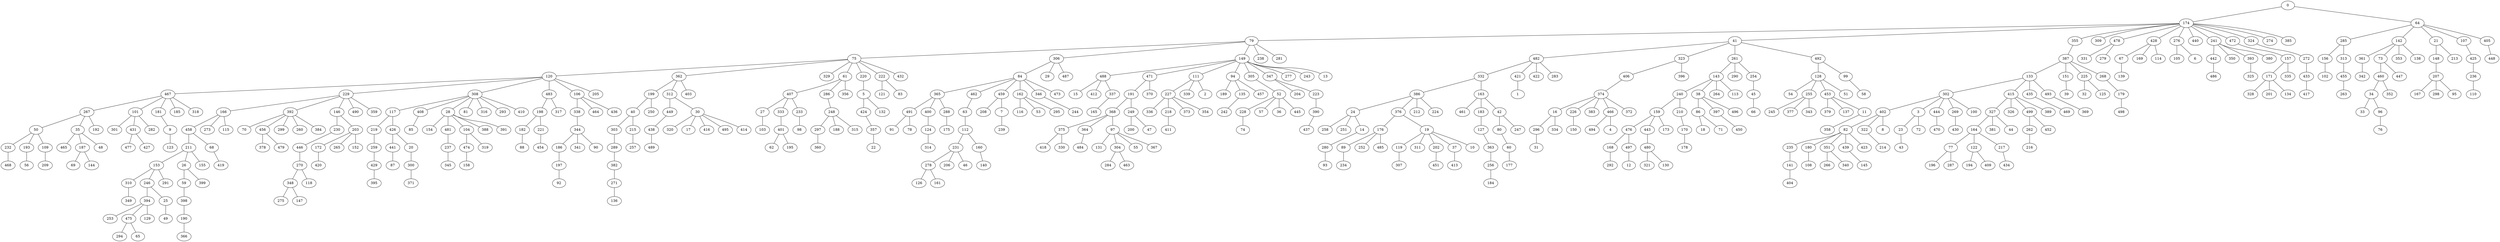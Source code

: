 graph 666{
0  [Label = "0 (0.00)"]
174  [Label = "174 (0.04)"]
79  [Label = "79 (0.04)"]
41  [Label = "41 (0.04)"]
75  [Label = "75 (0.04)"]
120  [Label = "120 (0.04)"]
306  [Label = "306 (0.05)"]
482  [Label = "482 (0.05)"]
362  [Label = "362 (0.05)"]
332  [Label = "332 (0.06)"]
467  [Label = "467 (0.06)"]
323  [Label = "323 (0.06)"]
261  [Label = "261 (0.07)"]
84  [Label = "84 (0.08)"]
329  [Label = "329 (0.08)"]
143  [Label = "143 (0.08)"]
421  [Label = "421 (0.08)"]
355  [Label = "355 (0.08)"]
229  [Label = "229 (0.08)"]
166  [Label = "166 (0.08)"]
387  [Label = "387 (0.09)"]
240  [Label = "240 (0.09)"]
149  [Label = "149 (0.09)"]
308  [Label = "308 (0.09)"]
386  [Label = "386 (0.10)"]
61  [Label = "61 (0.10)"]
267  [Label = "267 (0.10)"]
38  [Label = "38 (0.11)"]
483  [Label = "483 (0.11)"]
290  [Label = "290 (0.11)"]
365  [Label = "365 (0.11)"]
64  [Label = "64 (0.11)"]
285  [Label = "285 (0.11)"]
392  [Label = "392 (0.11)"]
117  [Label = "117 (0.11)"]
156  [Label = "156 (0.11)"]
198  [Label = "198 (0.12)"]
492  [Label = "492 (0.12)"]
219  [Label = "219 (0.12)"]
458  [Label = "458 (0.12)"]
70  [Label = "70 (0.12)"]
488  [Label = "488 (0.12)"]
309  [Label = "309 (0.13)"]
408  [Label = "408 (0.13)"]
142  [Label = "142 (0.13)"]
478  [Label = "478 (0.13)"]
199  [Label = "199 (0.13)"]
159  [Label = "159 (0.13)"]
211  [Label = "211 (0.13)"]
106  [Label = "106 (0.13)"]
259  [Label = "259 (0.13)"]
428  [Label = "428 (0.13)"]
146  [Label = "146 (0.13)"]
21  [Label = "21 (0.14)"]
276  [Label = "276 (0.14)"]
163  [Label = "163 (0.14)"]
24  [Label = "24 (0.14)"]
376  [Label = "376 (0.14)"]
471  [Label = "471 (0.14)"]
407  [Label = "407 (0.14)"]
312  [Label = "312 (0.14)"]
111  [Label = "111 (0.15)"]
461  [Label = "461 (0.15)"]
15  [Label = "15 (0.15)"]
361  [Label = "361 (0.15)"]
406  [Label = "406 (0.15)"]
28  [Label = "28 (0.15)"]
40  [Label = "40 (0.15)"]
331  [Label = "331 (0.15)"]
258  [Label = "258 (0.15)"]
133  [Label = "133 (0.15)"]
230  [Label = "230 (0.15)"]
273  [Label = "273 (0.15)"]
148  [Label = "148 (0.15)"]
67  [Label = "67 (0.15)"]
338  [Label = "338 (0.15)"]
449  [Label = "449 (0.15)"]
153  [Label = "153 (0.15)"]
412  [Label = "412 (0.16)"]
26  [Label = "26 (0.16)"]
227  [Label = "227 (0.16)"]
302  [Label = "302 (0.16)"]
101  [Label = "101 (0.16)"]
128  [Label = "128 (0.16)"]
456  [Label = "456 (0.16)"]
462  [Label = "462 (0.16)"]
94  [Label = "94 (0.16)"]
102  [Label = "102 (0.16)"]
54  [Label = "54 (0.16)"]
459  [Label = "459 (0.16)"]
183  [Label = "183 (0.16)"]
402  [Label = "402 (0.16)"]
3  [Label = "3 (0.16)"]
82  [Label = "82 (0.16)"]
151  [Label = "151 (0.17)"]
169  [Label = "169 (0.17)"]
154  [Label = "154 (0.17)"]
1  [Label = "1 (0.17)"]
440  [Label = "440 (0.17)"]
220  [Label = "220 (0.17)"]
481  [Label = "481 (0.17)"]
415  [Label = "415 (0.17)"]
464  [Label = "464 (0.17)"]
127  [Label = "127 (0.17)"]
251  [Label = "251 (0.17)"]
301  [Label = "301 (0.17)"]
339  [Label = "339 (0.17)"]
241  [Label = "241 (0.17)"]
30  [Label = "30 (0.17)"]
374  [Label = "374 (0.17)"]
305  [Label = "305 (0.17)"]
50  [Label = "50 (0.17)"]
255  [Label = "255 (0.17)"]
279  [Label = "279 (0.17)"]
27  [Label = "27 (0.17)"]
191  [Label = "191 (0.17)"]
232  [Label = "232 (0.18)"]
472  [Label = "472 (0.18)"]
176  [Label = "176 (0.18)"]
81  [Label = "81 (0.18)"]
444  [Label = "444 (0.18)"]
107  [Label = "107 (0.18)"]
52  [Label = "52 (0.18)"]
193  [Label = "193 (0.18)"]
39  [Label = "39 (0.18)"]
181  [Label = "181 (0.18)"]
435  [Label = "435 (0.18)"]
403  [Label = "403 (0.18)"]
347  [Label = "347 (0.18)"]
16  [Label = "16 (0.18)"]
446  [Label = "446 (0.18)"]
235  [Label = "235 (0.18)"]
222  [Label = "222 (0.18)"]
476  [Label = "476 (0.18)"]
73  [Label = "73 (0.19)"]
86  [Label = "86 (0.19)"]
226  [Label = "226 (0.19)"]
336  [Label = "336 (0.19)"]
42  [Label = "42 (0.19)"]
320  [Label = "320 (0.19)"]
310  [Label = "310 (0.19)"]
63  [Label = "63 (0.19)"]
443  [Label = "443 (0.19)"]
363  [Label = "363 (0.19)"]
68  [Label = "68 (0.19)"]
112  [Label = "112 (0.19)"]
327  [Label = "327 (0.19)"]
480  [Label = "480 (0.19)"]
431  [Label = "431 (0.19)"]
157  [Label = "157 (0.19)"]
337  [Label = "337 (0.19)"]
250  [Label = "250 (0.19)"]
203  [Label = "203 (0.19)"]
204  [Label = "204 (0.19)"]
35  [Label = "35 (0.19)"]
316  [Label = "316 (0.19)"]
164  [Label = "164 (0.19)"]
465  [Label = "465 (0.19)"]
171  [Label = "171 (0.19)"]
162  [Label = "162 (0.20)"]
491  [Label = "491 (0.20)"]
207  [Label = "207 (0.20)"]
56  [Label = "56 (0.20)"]
383  [Label = "383 (0.20)"]
426  [Label = "426 (0.20)"]
326  [Label = "326 (0.20)"]
368  [Label = "368 (0.20)"]
189  [Label = "189 (0.20)"]
187  [Label = "187 (0.20)"]
324  [Label = "324 (0.20)"]
442  [Label = "442 (0.20)"]
429  [Label = "429 (0.20)"]
441  [Label = "441 (0.20)"]
77  [Label = "77 (0.20)"]
104  [Label = "104 (0.20)"]
375  [Label = "375 (0.20)"]
225  [Label = "225 (0.20)"]
350  [Label = "350 (0.20)"]
460  [Label = "460 (0.20)"]
91  [Label = "91 (0.20)"]
172  [Label = "172 (0.20)"]
268  [Label = "268 (0.20)"]
231  [Label = "231 (0.20)"]
388  [Label = "388 (0.21)"]
422  [Label = "422 (0.21)"]
218  [Label = "218 (0.21)"]
277  [Label = "277 (0.21)"]
85  [Label = "85 (0.21)"]
59  [Label = "59 (0.21)"]
499  [Label = "499 (0.21)"]
393  [Label = "393 (0.21)"]
17  [Label = "17 (0.21)"]
122  [Label = "122 (0.21)"]
364  [Label = "364 (0.21)"]
484  [Label = "484 (0.21)"]
228  [Label = "228 (0.21)"]
160  [Label = "160 (0.21)"]
249  [Label = "249 (0.21)"]
115  [Label = "115 (0.21)"]
447  [Label = "447 (0.21)"]
344  [Label = "344 (0.21)"]
425  [Label = "425 (0.21)"]
14  [Label = "14 (0.21)"]
398  [Label = "398 (0.21)"]
303  [Label = "303 (0.21)"]
182  [Label = "182 (0.21)"]
18  [Label = "18 (0.21)"]
256  [Label = "256 (0.21)"]
165  [Label = "165 (0.21)"]
210  [Label = "210 (0.22)"]
97  [Label = "97 (0.22)"]
474  [Label = "474 (0.22)"]
453  [Label = "453 (0.22)"]
121  [Label = "121 (0.22)"]
466  [Label = "466 (0.22)"]
223  [Label = "223 (0.22)"]
493  [Label = "493 (0.22)"]
5  [Label = "5 (0.22)"]
272  [Label = "272 (0.22)"]
34  [Label = "34 (0.22)"]
418  [Label = "418 (0.22)"]
236  [Label = "236 (0.22)"]
405  [Label = "405 (0.22)"]
32  [Label = "32 (0.22)"]
20  [Label = "20 (0.22)"]
280  [Label = "280 (0.22)"]
19  [Label = "19 (0.22)"]
33  [Label = "33 (0.22)"]
469  [Label = "469 (0.22)"]
262  [Label = "262 (0.22)"]
299  [Label = "299 (0.22)"]
390  [Label = "390 (0.22)"]
190  [Label = "190 (0.22)"]
208  [Label = "208 (0.22)"]
109  [Label = "109 (0.22)"]
7  [Label = "7 (0.22)"]
477  [Label = "477 (0.22)"]
205  [Label = "205 (0.22)"]
424  [Label = "424 (0.23)"]
238  [Label = "238 (0.23)"]
353  [Label = "353 (0.23)"]
2  [Label = "2 (0.23)"]
200  [Label = "200 (0.23)"]
180  [Label = "180 (0.23)"]
71  [Label = "71 (0.23)"]
260  [Label = "260 (0.23)"]
196  [Label = "196 (0.23)"]
270  [Label = "270 (0.23)"]
379  [Label = "379 (0.23)"]
186  [Label = "186 (0.23)"]
99  [Label = "99 (0.23)"]
278  [Label = "278 (0.23)"]
378  [Label = "378 (0.23)"]
319  [Label = "319 (0.23)"]
380  [Label = "380 (0.23)"]
89  [Label = "89 (0.23)"]
48  [Label = "48 (0.23)"]
108  [Label = "108 (0.23)"]
397  [Label = "397 (0.23)"]
330  [Label = "330 (0.23)"]
80  [Label = "80 (0.23)"]
416  [Label = "416 (0.23)"]
322  [Label = "322 (0.24)"]
351  [Label = "351 (0.24)"]
439  [Label = "439 (0.24)"]
348  [Label = "348 (0.24)"]
252  [Label = "252 (0.24)"]
139  [Label = "139 (0.24)"]
287  [Label = "287 (0.24)"]
141  [Label = "141 (0.24)"]
328  [Label = "328 (0.24)"]
132  [Label = "132 (0.24)"]
274  [Label = "274 (0.24)"]
254  [Label = "254 (0.24)"]
349  [Label = "349 (0.24)"]
150  [Label = "150 (0.24)"]
237  [Label = "237 (0.24)"]
246  [Label = "246 (0.24)"]
293  [Label = "293 (0.24)"]
93  [Label = "93 (0.24)"]
427  [Label = "427 (0.24)"]
135  [Label = "135 (0.24)"]
357  [Label = "357 (0.24)"]
119  [Label = "119 (0.24)"]
289  [Label = "289 (0.24)"]
131  [Label = "131 (0.24)"]
400  [Label = "400 (0.24)"]
137  [Label = "137 (0.24)"]
341  [Label = "341 (0.24)"]
394  [Label = "394 (0.24)"]
221  [Label = "221 (0.25)"]
197  [Label = "197 (0.25)"]
245  [Label = "245 (0.25)"]
57  [Label = "57 (0.25)"]
494  [Label = "494 (0.25)"]
158  [Label = "158 (0.25)"]
201  [Label = "201 (0.25)"]
311  [Label = "311 (0.25)"]
450  [Label = "450 (0.25)"]
281  [Label = "281 (0.25)"]
304  [Label = "304 (0.25)"]
69  [Label = "69 (0.25)"]
382  [Label = "382 (0.25)"]
381  [Label = "381 (0.25)"]
213  [Label = "213 (0.25)"]
253  [Label = "253 (0.25)"]
389  [Label = "389 (0.25)"]
300  [Label = "300 (0.25)"]
371  [Label = "371 (0.25)"]
167  [Label = "167 (0.25)"]
370  [Label = "370 (0.25)"]
206  [Label = "206 (0.25)"]
145  [Label = "145 (0.25)"]
125  [Label = "125 (0.25)"]
51  [Label = "51 (0.25)"]
298  [Label = "298 (0.25)"]
168  [Label = "168 (0.25)"]
275  [Label = "275 (0.25)"]
116  [Label = "116 (0.25)"]
369  [Label = "369 (0.25)"]
23  [Label = "23 (0.25)"]
496  [Label = "496 (0.25)"]
438  [Label = "438 (0.25)"]
457  [Label = "457 (0.25)"]
192  [Label = "192 (0.25)"]
333  [Label = "333 (0.25)"]
423  [Label = "423 (0.26)"]
313  [Label = "313 (0.26)"]
140  [Label = "140 (0.26)"]
497  [Label = "497 (0.26)"]
103  [Label = "103 (0.26)"]
346  [Label = "346 (0.26)"]
321  [Label = "321 (0.26)"]
243  [Label = "243 (0.26)"]
391  [Label = "391 (0.26)"]
335  [Label = "335 (0.26)"]
214  [Label = "214 (0.26)"]
475  [Label = "475 (0.26)"]
55  [Label = "55 (0.26)"]
215  [Label = "215 (0.26)"]
286  [Label = "286 (0.26)"]
377  [Label = "377 (0.26)"]
342  [Label = "342 (0.26)"]
448  [Label = "448 (0.26)"]
60  [Label = "60 (0.26)"]
317  [Label = "317 (0.26)"]
217  [Label = "217 (0.26)"]
372  [Label = "372 (0.27)"]
83  [Label = "83 (0.27)"]
247  [Label = "247 (0.27)"]
468  [Label = "468 (0.27)"]
489  [Label = "489 (0.27)"]
248  [Label = "248 (0.27)"]
470  [Label = "470 (0.27)"]
479  [Label = "479 (0.27)"]
399  [Label = "399 (0.27)"]
96  [Label = "96 (0.27)"]
105  [Label = "105 (0.27)"]
233  [Label = "233 (0.27)"]
486  [Label = "486 (0.27)"]
404  [Label = "404 (0.27)"]
58  [Label = "58 (0.27)"]
455  [Label = "455 (0.27)"]
43  [Label = "43 (0.27)"]
124  [Label = "124 (0.27)"]
78  [Label = "78 (0.28)"]
8  [Label = "8 (0.28)"]
46  [Label = "46 (0.28)"]
265  [Label = "265 (0.28)"]
282  [Label = "282 (0.28)"]
352  [Label = "352 (0.28)"]
29  [Label = "29 (0.28)"]
452  [Label = "452 (0.28)"]
216  [Label = "216 (0.28)"]
297  [Label = "297 (0.28)"]
170  [Label = "170 (0.28)"]
419  [Label = "419 (0.28)"]
266  [Label = "266 (0.28)"]
130  [Label = "130 (0.28)"]
179  [Label = "179 (0.28)"]
433  [Label = "433 (0.28)"]
202  [Label = "202 (0.28)"]
37  [Label = "37 (0.28)"]
126  [Label = "126 (0.28)"]
473  [Label = "473 (0.28)"]
401  [Label = "401 (0.28)"]
396  [Label = "396 (0.28)"]
343  [Label = "343 (0.28)"]
367  [Label = "367 (0.28)"]
373  [Label = "373 (0.29)"]
490  [Label = "490 (0.29)"]
44  [Label = "44 (0.29)"]
53  [Label = "53 (0.29)"]
437  [Label = "437 (0.29)"]
13  [Label = "13 (0.29)"]
6  [Label = "6 (0.29)"]
495  [Label = "495 (0.29)"]
360  [Label = "360 (0.29)"]
134  [Label = "134 (0.29)"]
487  [Label = "487 (0.29)"]
284  [Label = "284 (0.29)"]
87  [Label = "87 (0.29)"]
36  [Label = "36 (0.29)"]
292  [Label = "292 (0.29)"]
271  [Label = "271 (0.29)"]
76  [Label = "76 (0.29)"]
10  [Label = "10 (0.29)"]
90  [Label = "90 (0.29)"]
47  [Label = "47 (0.30)"]
95  [Label = "95 (0.30)"]
152  [Label = "152 (0.30)"]
188  [Label = "188 (0.30)"]
366  [Label = "366 (0.30)"]
294  [Label = "294 (0.30)"]
345  [Label = "345 (0.30)"]
411  [Label = "411 (0.30)"]
413  [Label = "413 (0.30)"]
88  [Label = "88 (0.30)"]
296  [Label = "296 (0.30)"]
11  [Label = "11 (0.30)"]
12  [Label = "12 (0.30)"]
434  [Label = "434 (0.30)"]
25  [Label = "25 (0.30)"]
242  [Label = "242 (0.30)"]
269  [Label = "269 (0.30)"]
451  [Label = "451 (0.30)"]
129  [Label = "129 (0.30)"]
307  [Label = "307 (0.30)"]
138  [Label = "138 (0.30)"]
98  [Label = "98 (0.31)"]
454  [Label = "454 (0.31)"]
485  [Label = "485 (0.31)"]
62  [Label = "62 (0.31)"]
194  [Label = "194 (0.31)"]
100  [Label = "100 (0.31)"]
295  [Label = "295 (0.31)"]
432  [Label = "432 (0.31)"]
291  [Label = "291 (0.31)"]
359  [Label = "359 (0.31)"]
212  [Label = "212 (0.32)"]
9  [Label = "9 (0.32)"]
356  [Label = "356 (0.32)"]
177  [Label = "177 (0.32)"]
315  [Label = "315 (0.32)"]
409  [Label = "409 (0.33)"]
325  [Label = "325 (0.33)"]
358  [Label = "358 (0.33)"]
155  [Label = "155 (0.33)"]
264  [Label = "264 (0.33)"]
239  [Label = "239 (0.33)"]
385  [Label = "385 (0.33)"]
178  [Label = "178 (0.33)"]
354  [Label = "354 (0.34)"]
184  [Label = "184 (0.34)"]
463  [Label = "463 (0.34)"]
92  [Label = "92 (0.34)"]
334  [Label = "334 (0.34)"]
113  [Label = "113 (0.34)"]
314  [Label = "314 (0.34)"]
395  [Label = "395 (0.34)"]
185  [Label = "185 (0.35)"]
147  [Label = "147 (0.35)"]
445  [Label = "445 (0.35)"]
283  [Label = "283 (0.35)"]
110  [Label = "110 (0.35)"]
72  [Label = "72 (0.35)"]
417  [Label = "417 (0.35)"]
410  [Label = "410 (0.36)"]
288  [Label = "288 (0.36)"]
318  [Label = "318 (0.36)"]
161  [Label = "161 (0.36)"]
263  [Label = "263 (0.37)"]
118  [Label = "118 (0.38)"]
209  [Label = "209 (0.38)"]
136  [Label = "136 (0.38)"]
45  [Label = "45 (0.38)"]
436  [Label = "436 (0.38)"]
144  [Label = "144 (0.38)"]
173  [Label = "173 (0.39)"]
244  [Label = "244 (0.39)"]
4  [Label = "4 (0.40)"]
22  [Label = "22 (0.40)"]
420  [Label = "420 (0.41)"]
430  [Label = "430 (0.41)"]
195  [Label = "195 (0.41)"]
49  [Label = "49 (0.42)"]
384  [Label = "384 (0.42)"]
257  [Label = "257 (0.43)"]
31  [Label = "31 (0.43)"]
175  [Label = "175 (0.46)"]
114  [Label = "114 (0.46)"]
74  [Label = "74 (0.46)"]
340  [Label = "340 (0.46)"]
123  [Label = "123 (0.47)"]
414  [Label = "414 (0.47)"]
498  [Label = "498 (0.49)"]
234  [Label = "234 (0.49)"]
66  [Label = "66 (0.50)"]
224  [Label = "224 (0.51)"]
65  [Label = "65 (0.69)"]

0--174  [Label = "0.04"]
174--79  [Label = "0.00"]
174--41  [Label = "0.00"]
79--75  [Label = "0.00"]
75--120  [Label = "0.00"]
79--306  [Label = "0.01"]
41--482  [Label = "0.01"]
75--362  [Label = "0.01"]
482--332  [Label = "0.00"]
120--467  [Label = "0.02"]
41--323  [Label = "0.02"]
41--261  [Label = "0.03"]
306--84  [Label = "0.02"]
75--329  [Label = "0.03"]
261--143  [Label = "0.00"]
482--421  [Label = "0.02"]
174--355  [Label = "0.04"]
120--229  [Label = "0.03"]
229--166  [Label = "0.00"]
355--387  [Label = "0.01"]
143--240  [Label = "0.01"]
79--149  [Label = "0.05"]
120--308  [Label = "0.05"]
332--386  [Label = "0.04"]
75--61  [Label = "0.06"]
467--267  [Label = "0.04"]
143--38  [Label = "0.03"]
120--483  [Label = "0.06"]
261--290  [Label = "0.04"]
84--365  [Label = "0.03"]
0--64  [Label = "0.11"]
64--285  [Label = "0.00"]
229--392  [Label = "0.04"]
308--117  [Label = "0.02"]
285--156  [Label = "0.00"]
483--198  [Label = "0.01"]
41--492  [Label = "0.08"]
117--219  [Label = "0.00"]
166--458  [Label = "0.04"]
392--70  [Label = "0.01"]
149--488  [Label = "0.03"]
174--309  [Label = "0.09"]
308--408  [Label = "0.03"]
64--142  [Label = "0.02"]
174--478  [Label = "0.09"]
362--199  [Label = "0.08"]
240--159  [Label = "0.04"]
458--211  [Label = "0.01"]
120--106  [Label = "0.09"]
219--259  [Label = "0.01"]
174--428  [Label = "0.10"]
229--146  [Label = "0.06"]
64--21  [Label = "0.03"]
174--276  [Label = "0.10"]
332--163  [Label = "0.08"]
386--24  [Label = "0.04"]
386--376  [Label = "0.05"]
149--471  [Label = "0.05"]
61--407  [Label = "0.04"]
362--312  [Label = "0.09"]
149--111  [Label = "0.06"]
163--461  [Label = "0.01"]
488--15  [Label = "0.02"]
142--361  [Label = "0.02"]
323--406  [Label = "0.09"]
308--28  [Label = "0.06"]
199--40  [Label = "0.02"]
478--331  [Label = "0.02"]
24--258  [Label = "0.01"]
387--133  [Label = "0.06"]
146--230  [Label = "0.02"]
166--273  [Label = "0.07"]
21--148  [Label = "0.02"]
428--67  [Label = "0.02"]
106--338  [Label = "0.02"]
312--449  [Label = "0.01"]
211--153  [Label = "0.02"]
488--412  [Label = "0.03"]
211--26  [Label = "0.02"]
111--227  [Label = "0.01"]
133--302  [Label = "0.01"]
467--101  [Label = "0.10"]
492--128  [Label = "0.04"]
392--456  [Label = "0.05"]
84--462  [Label = "0.08"]
149--94  [Label = "0.07"]
156--102  [Label = "0.05"]
128--54  [Label = "0.00"]
84--459  [Label = "0.09"]
163--183  [Label = "0.03"]
302--402  [Label = "0.01"]
302--3  [Label = "0.01"]
402--82  [Label = "0.00"]
387--151  [Label = "0.08"]
428--169  [Label = "0.03"]
28--154  [Label = "0.02"]
421--1  [Label = "0.09"]
174--440  [Label = "0.13"]
75--220  [Label = "0.13"]
28--481  [Label = "0.02"]
133--415  [Label = "0.02"]
106--464  [Label = "0.04"]
183--127  [Label = "0.01"]
24--251  [Label = "0.03"]
101--301  [Label = "0.01"]
111--339  [Label = "0.02"]
174--241  [Label = "0.13"]
312--30  [Label = "0.03"]
406--374  [Label = "0.02"]
149--305  [Label = "0.08"]
267--50  [Label = "0.07"]
128--255  [Label = "0.01"]
478--279  [Label = "0.05"]
407--27  [Label = "0.03"]
471--191  [Label = "0.03"]
50--232  [Label = "0.00"]
174--472  [Label = "0.14"]
376--176  [Label = "0.03"]
308--81  [Label = "0.08"]
302--444  [Label = "0.02"]
64--107  [Label = "0.07"]
305--52  [Label = "0.01"]
50--193  [Label = "0.01"]
151--39  [Label = "0.01"]
467--181  [Label = "0.12"]
133--435  [Label = "0.03"]
362--403  [Label = "0.13"]
149--347  [Label = "0.09"]
374--16  [Label = "0.01"]
230--446  [Label = "0.03"]
82--235  [Label = "0.02"]
75--222  [Label = "0.14"]
159--476  [Label = "0.05"]
142--73  [Label = "0.06"]
38--86  [Label = "0.08"]
374--226  [Label = "0.02"]
227--336  [Label = "0.03"]
163--42  [Label = "0.05"]
30--320  [Label = "0.02"]
153--310  [Label = "0.03"]
462--63  [Label = "0.03"]
159--443  [Label = "0.06"]
127--363  [Label = "0.02"]
458--68  [Label = "0.07"]
63--112  [Label = "0.00"]
415--327  [Label = "0.02"]
443--480  [Label = "0.00"]
101--431  [Label = "0.03"]
472--157  [Label = "0.02"]
488--337  [Label = "0.07"]
199--250  [Label = "0.06"]
146--203  [Label = "0.06"]
347--204  [Label = "0.01"]
267--35  [Label = "0.09"]
308--316  [Label = "0.10"]
327--164  [Label = "0.00"]
35--465  [Label = "0.00"]
157--171  [Label = "0.00"]
84--162  [Label = "0.12"]
365--491  [Label = "0.09"]
148--207  [Label = "0.04"]
193--56  [Label = "0.02"]
374--383  [Label = "0.03"]
117--426  [Label = "0.08"]
415--326  [Label = "0.03"]
191--368  [Label = "0.02"]
94--189  [Label = "0.04"]
35--187  [Label = "0.01"]
174--324  [Label = "0.16"]
241--442  [Label = "0.03"]
259--429  [Label = "0.07"]
426--441  [Label = "0.00"]
164--77  [Label = "0.01"]
28--104  [Label = "0.05"]
368--375  [Label = "0.00"]
387--225  [Label = "0.11"]
241--350  [Label = "0.03"]
73--460  [Label = "0.02"]
491--91  [Label = "0.01"]
203--172  [Label = "0.01"]
387--268  [Label = "0.12"]
112--231  [Label = "0.01"]
28--388  [Label = "0.06"]
482--422  [Label = "0.15"]
227--218  [Label = "0.05"]
149--277  [Label = "0.12"]
408--85  [Label = "0.08"]
26--59  [Label = "0.05"]
415--499  [Label = "0.04"]
241--393  [Label = "0.04"]
30--17  [Label = "0.04"]
164--122  [Label = "0.02"]
368--364  [Label = "0.01"]
364--484  [Label = "0.00"]
52--228  [Label = "0.03"]
112--160  [Label = "0.02"]
191--249  [Label = "0.04"]
166--115  [Label = "0.13"]
73--447  [Label = "0.03"]
338--344  [Label = "0.06"]
107--425  [Label = "0.03"]
24--14  [Label = "0.07"]
59--398  [Label = "0.00"]
40--303  [Label = "0.06"]
198--182  [Label = "0.10"]
86--18  [Label = "0.03"]
363--256  [Label = "0.02"]
337--165  [Label = "0.02"]
240--210  [Label = "0.13"]
368--97  [Label = "0.02"]
104--474  [Label = "0.01"]
128--453  [Label = "0.06"]
222--121  [Label = "0.03"]
374--466  [Label = "0.05"]
347--223  [Label = "0.03"]
133--493  [Label = "0.07"]
220--5  [Label = "0.05"]
324--272  [Label = "0.02"]
460--34  [Label = "0.02"]
375--418  [Label = "0.02"]
425--236  [Label = "0.01"]
64--405  [Label = "0.11"]
225--32  [Label = "0.02"]
426--20  [Label = "0.02"]
14--280  [Label = "0.01"]
376--19  [Label = "0.08"]
34--33  [Label = "0.00"]
435--469  [Label = "0.04"]
499--262  [Label = "0.01"]
392--299  [Label = "0.11"]
223--390  [Label = "0.00"]
398--190  [Label = "0.01"]
459--208  [Label = "0.06"]
50--109  [Label = "0.05"]
459--7  [Label = "0.06"]
431--477  [Label = "0.03"]
120--205  [Label = "0.18"]
5--424  [Label = "0.01"]
79--238  [Label = "0.19"]
142--353  [Label = "0.10"]
111--2  [Label = "0.08"]
249--200  [Label = "0.01"]
82--180  [Label = "0.06"]
86--71  [Label = "0.04"]
392--260  [Label = "0.11"]
77--196  [Label = "0.03"]
446--270  [Label = "0.04"]
453--379  [Label = "0.01"]
344--186  [Label = "0.02"]
492--99  [Label = "0.11"]
231--278  [Label = "0.02"]
456--378  [Label = "0.07"]
104--319  [Label = "0.03"]
241--380  [Label = "0.06"]
176--89  [Label = "0.06"]
35--48  [Label = "0.04"]
180--108  [Label = "0.01"]
38--397  [Label = "0.13"]
375--330  [Label = "0.03"]
42--80  [Label = "0.05"]
30--416  [Label = "0.06"]
402--322  [Label = "0.07"]
82--351  [Label = "0.07"]
82--439  [Label = "0.07"]
270--348  [Label = "0.01"]
176--252  [Label = "0.06"]
67--139  [Label = "0.08"]
77--287  [Label = "0.04"]
235--141  [Label = "0.05"]
171--328  [Label = "0.04"]
5--132  [Label = "0.02"]
174--274  [Label = "0.20"]
261--254  [Label = "0.17"]
310--349  [Label = "0.05"]
226--150  [Label = "0.05"]
481--237  [Label = "0.07"]
153--246  [Label = "0.09"]
308--293  [Label = "0.15"]
280--93  [Label = "0.02"]
431--427  [Label = "0.05"]
94--135  [Label = "0.08"]
424--357  [Label = "0.02"]
19--119  [Label = "0.02"]
303--289  [Label = "0.03"]
97--131  [Label = "0.03"]
365--400  [Label = "0.14"]
453--137  [Label = "0.03"]
344--341  [Label = "0.03"]
246--394  [Label = "0.01"]
198--221  [Label = "0.13"]
186--197  [Label = "0.02"]
255--245  [Label = "0.07"]
52--57  [Label = "0.07"]
466--494  [Label = "0.03"]
474--158  [Label = "0.03"]
171--201  [Label = "0.05"]
19--311  [Label = "0.03"]
397--450  [Label = "0.01"]
79--281  [Label = "0.21"]
97--304  [Label = "0.03"]
187--69  [Label = "0.05"]
289--382  [Label = "0.01"]
327--381  [Label = "0.06"]
21--213  [Label = "0.11"]
394--253  [Label = "0.00"]
415--389  [Label = "0.08"]
20--300  [Label = "0.03"]
300--371  [Label = "0.00"]
207--167  [Label = "0.05"]
471--370  [Label = "0.11"]
231--206  [Label = "0.05"]
439--145  [Label = "0.02"]
225--125  [Label = "0.05"]
128--51  [Label = "0.09"]
207--298  [Label = "0.06"]
476--168  [Label = "0.07"]
348--275  [Label = "0.02"]
162--116  [Label = "0.06"]
493--369  [Label = "0.03"]
3--23  [Label = "0.09"]
38--496  [Label = "0.15"]
449--438  [Label = "0.10"]
94--457  [Label = "0.09"]
267--192  [Label = "0.15"]
407--333  [Label = "0.11"]
82--423  [Label = "0.09"]
285--313  [Label = "0.14"]
160--140  [Label = "0.05"]
476--497  [Label = "0.07"]
27--103  [Label = "0.08"]
84--346  [Label = "0.18"]
480--321  [Label = "0.07"]
149--243  [Label = "0.17"]
28--391  [Label = "0.11"]
157--335  [Label = "0.07"]
322--214  [Label = "0.02"]
394--475  [Label = "0.02"]
97--55  [Label = "0.04"]
40--215  [Label = "0.11"]
61--286  [Label = "0.16"]
255--377  [Label = "0.09"]
361--342  [Label = "0.12"]
405--448  [Label = "0.04"]
80--60  [Label = "0.03"]
483--317  [Label = "0.16"]
164--217  [Label = "0.07"]
374--372  [Label = "0.09"]
222--83  [Label = "0.08"]
42--247  [Label = "0.08"]
232--468  [Label = "0.09"]
438--489  [Label = "0.01"]
286--248  [Label = "0.00"]
444--470  [Label = "0.09"]
456--479  [Label = "0.11"]
26--399  [Label = "0.11"]
34--96  [Label = "0.05"]
276--105  [Label = "0.13"]
407--233  [Label = "0.12"]
442--486  [Label = "0.07"]
141--404  [Label = "0.03"]
99--58  [Label = "0.04"]
313--455  [Label = "0.02"]
23--43  [Label = "0.02"]
400--124  [Label = "0.03"]
491--78  [Label = "0.08"]
402--8  [Label = "0.11"]
231--46  [Label = "0.07"]
203--265  [Label = "0.08"]
101--282  [Label = "0.12"]
460--352  [Label = "0.08"]
306--29  [Label = "0.23"]
499--452  [Label = "0.07"]
262--216  [Label = "0.06"]
248--297  [Label = "0.01"]
210--170  [Label = "0.06"]
68--419  [Label = "0.09"]
351--266  [Label = "0.04"]
480--130  [Label = "0.09"]
268--179  [Label = "0.08"]
272--433  [Label = "0.06"]
19--202  [Label = "0.06"]
19--37  [Label = "0.06"]
278--126  [Label = "0.05"]
84--473  [Label = "0.21"]
333--401  [Label = "0.03"]
323--396  [Label = "0.22"]
255--343  [Label = "0.11"]
97--367  [Label = "0.07"]
227--373  [Label = "0.13"]
229--490  [Label = "0.21"]
327--44  [Label = "0.09"]
162--53  [Label = "0.09"]
390--437  [Label = "0.06"]
149--13  [Label = "0.20"]
276--6  [Label = "0.15"]
30--495  [Label = "0.12"]
297--360  [Label = "0.01"]
171--134  [Label = "0.10"]
306--487  [Label = "0.24"]
304--284  [Label = "0.04"]
441--87  [Label = "0.09"]
52--36  [Label = "0.11"]
168--292  [Label = "0.04"]
382--271  [Label = "0.05"]
96--76  [Label = "0.03"]
19--10  [Label = "0.07"]
344--90  [Label = "0.08"]
249--47  [Label = "0.08"]
207--95  [Label = "0.10"]
203--152  [Label = "0.10"]
248--188  [Label = "0.03"]
190--366  [Label = "0.07"]
475--294  [Label = "0.04"]
237--345  [Label = "0.06"]
218--411  [Label = "0.09"]
37--413  [Label = "0.02"]
182--88  [Label = "0.08"]
16--296  [Label = "0.12"]
453--11  [Label = "0.08"]
497--12  [Label = "0.04"]
217--434  [Label = "0.04"]
246--25  [Label = "0.06"]
135--242  [Label = "0.06"]
302--269  [Label = "0.14"]
202--451  [Label = "0.02"]
394--129  [Label = "0.06"]
119--307  [Label = "0.06"]
142--138  [Label = "0.18"]
233--98  [Label = "0.04"]
221--454  [Label = "0.06"]
176--485  [Label = "0.13"]
401--62  [Label = "0.03"]
122--194  [Label = "0.10"]
302--100  [Label = "0.15"]
162--295  [Label = "0.12"]
75--432  [Label = "0.27"]
153--291  [Label = "0.16"]
229--359  [Label = "0.24"]
386--212  [Label = "0.22"]
181--9  [Label = "0.14"]
61--356  [Label = "0.22"]
60--177  [Label = "0.06"]
248--315  [Label = "0.05"]
122--409  [Label = "0.12"]
393--325  [Label = "0.12"]
11--358  [Label = "0.03"]
211--155  [Label = "0.20"]
143--264  [Label = "0.25"]
7--239  [Label = "0.11"]
174--385  [Label = "0.30"]
170--178  [Label = "0.05"]
227--354  [Label = "0.18"]
256--184  [Label = "0.12"]
304--463  [Label = "0.09"]
197--92  [Label = "0.09"]
16--334  [Label = "0.16"]
143--113  [Label = "0.27"]
124--314  [Label = "0.07"]
429--395  [Label = "0.14"]
467--185  [Label = "0.28"]
348--147  [Label = "0.11"]
52--445  [Label = "0.17"]
482--283  [Label = "0.30"]
236--110  [Label = "0.13"]
3--72  [Label = "0.19"]
433--417  [Label = "0.07"]
308--410  [Label = "0.26"]
365--288  [Label = "0.25"]
467--318  [Label = "0.30"]
278--161  [Label = "0.14"]
455--263  [Label = "0.10"]
270--118  [Label = "0.15"]
109--209  [Label = "0.15"]
271--136  [Label = "0.09"]
254--45  [Label = "0.14"]
106--436  [Label = "0.25"]
187--144  [Label = "0.18"]
159--173  [Label = "0.26"]
346--244  [Label = "0.14"]
466--4  [Label = "0.18"]
357--22  [Label = "0.16"]
172--420  [Label = "0.21"]
269--430  [Label = "0.11"]
401--195  [Label = "0.13"]
25--49  [Label = "0.12"]
392--384  [Label = "0.31"]
215--257  [Label = "0.16"]
296--31  [Label = "0.13"]
288--175  [Label = "0.10"]
428--114  [Label = "0.33"]
228--74  [Label = "0.25"]
351--340  [Label = "0.23"]
9--123  [Label = "0.15"]
30--414  [Label = "0.30"]
179--498  [Label = "0.21"]
89--234  [Label = "0.26"]
45--66  [Label = "0.12"]
386--224  [Label = "0.42"]
475--65  [Label = "0.43"]
}
